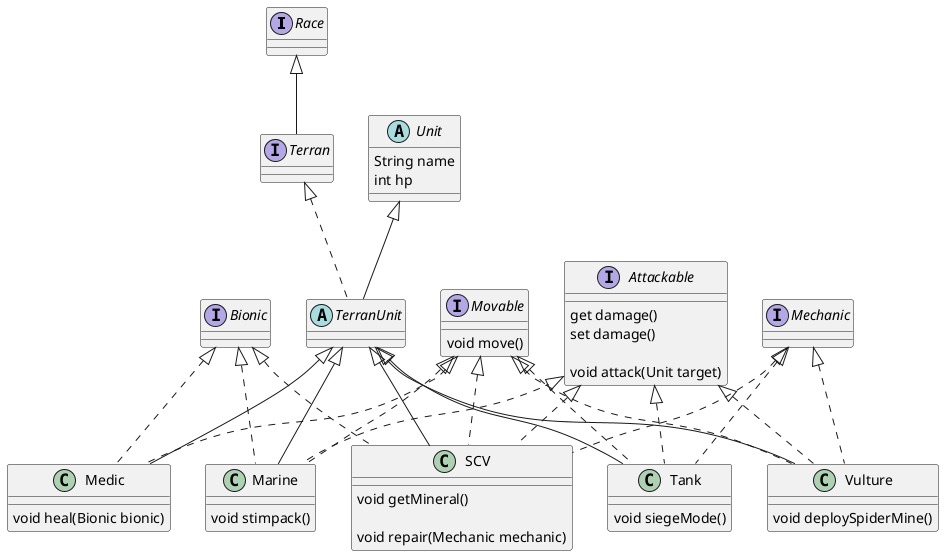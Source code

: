 @startuml starcraft

interface Race{}

interface Terran implements Race{}

interface Movable{
    void move()
}

interface Attackable{
    get damage()
    set damage()

    void attack(Unit target)
}

abstract class Unit{
    String name
    int hp
}

abstract class TerranUnit extends Unit implements Terran{
}

' interface
interface Bionic{}
interface Mechanic{}


' ==== Terran ====
class SCV extends TerranUnit implements Bionic, Mechanic, Movable, Attackable{
    void getMineral()
    
    void repair(Mechanic mechanic)
}

class Marine extends TerranUnit implements Bionic, Movable, Attackable {
    void stimpack()
}

class Medic extends TerranUnit implements Bionic, Movable {
    void heal(Bionic bionic)
}

class Vulture extends TerranUnit implements Mechanic, Movable, Attackable {
    void deploySpiderMine()
}

class Tank extends TerranUnit implements Mechanic, Movable, Attackable {
    void siegeMode()
}


' ' ==== Zerg ====
' class Zerg extends Unit{
'     String race
' }

' ' ==== Protoss ====
' class Protoss extends Unit{
'     String race
' }

@enduml